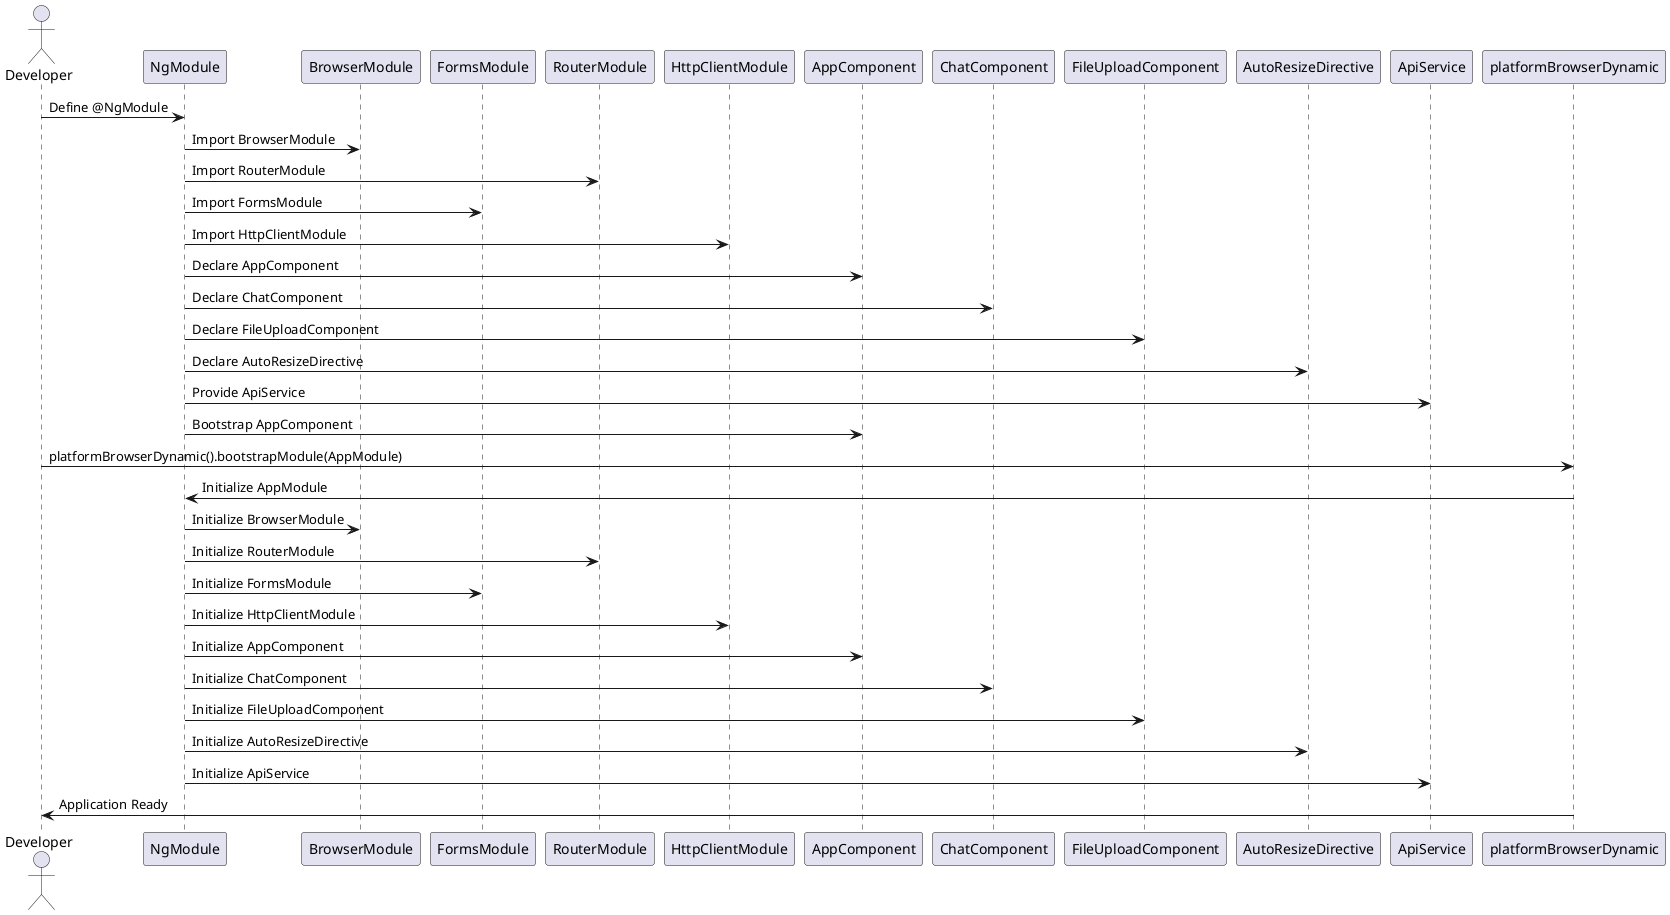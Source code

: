 @startuml
actor Developer

participant NgModule
participant BrowserModule
participant FormsModule
participant RouterModule
participant HttpClientModule
participant AppComponent
participant ChatComponent
participant FileUploadComponent
participant AutoResizeDirective
participant ApiService
participant platformBrowserDynamic

Developer -> NgModule: Define @NgModule

NgModule -> BrowserModule: Import BrowserModule
NgModule -> RouterModule: Import RouterModule
NgModule -> FormsModule: Import FormsModule
NgModule -> HttpClientModule: Import HttpClientModule

NgModule -> AppComponent: Declare AppComponent
NgModule -> ChatComponent: Declare ChatComponent
NgModule -> FileUploadComponent: Declare FileUploadComponent
NgModule -> AutoResizeDirective: Declare AutoResizeDirective

NgModule -> ApiService: Provide ApiService

NgModule -> AppComponent: Bootstrap AppComponent

Developer -> platformBrowserDynamic: platformBrowserDynamic().bootstrapModule(AppModule)
platformBrowserDynamic -> NgModule: Initialize AppModule
NgModule -> BrowserModule: Initialize BrowserModule
NgModule -> RouterModule: Initialize RouterModule
NgModule -> FormsModule: Initialize FormsModule
NgModule -> HttpClientModule: Initialize HttpClientModule
NgModule -> AppComponent: Initialize AppComponent
NgModule -> ChatComponent: Initialize ChatComponent
NgModule -> FileUploadComponent: Initialize FileUploadComponent
NgModule -> AutoResizeDirective: Initialize AutoResizeDirective
NgModule -> ApiService: Initialize ApiService

platformBrowserDynamic -> Developer: Application Ready

@enduml
